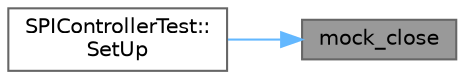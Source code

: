 digraph "mock_close"
{
 // LATEX_PDF_SIZE
  bgcolor="transparent";
  edge [fontname=Helvetica,fontsize=10,labelfontname=Helvetica,labelfontsize=10];
  node [fontname=Helvetica,fontsize=10,shape=box,height=0.2,width=0.4];
  rankdir="RL";
  Node1 [id="Node000001",label="mock_close",height=0.2,width=0.4,color="gray40", fillcolor="grey60", style="filled", fontcolor="black",tooltip="Mocked close function."];
  Node1 -> Node2 [id="edge1_Node000001_Node000002",dir="back",color="steelblue1",style="solid",tooltip=" "];
  Node2 [id="Node000002",label="SPIControllerTest::\lSetUp",height=0.2,width=0.4,color="grey40", fillcolor="white", style="filled",URL="$classSPIControllerTest.html#af9b10b8f0c9489410435d9661dbfe416",tooltip="Set up the test environment."];
}
